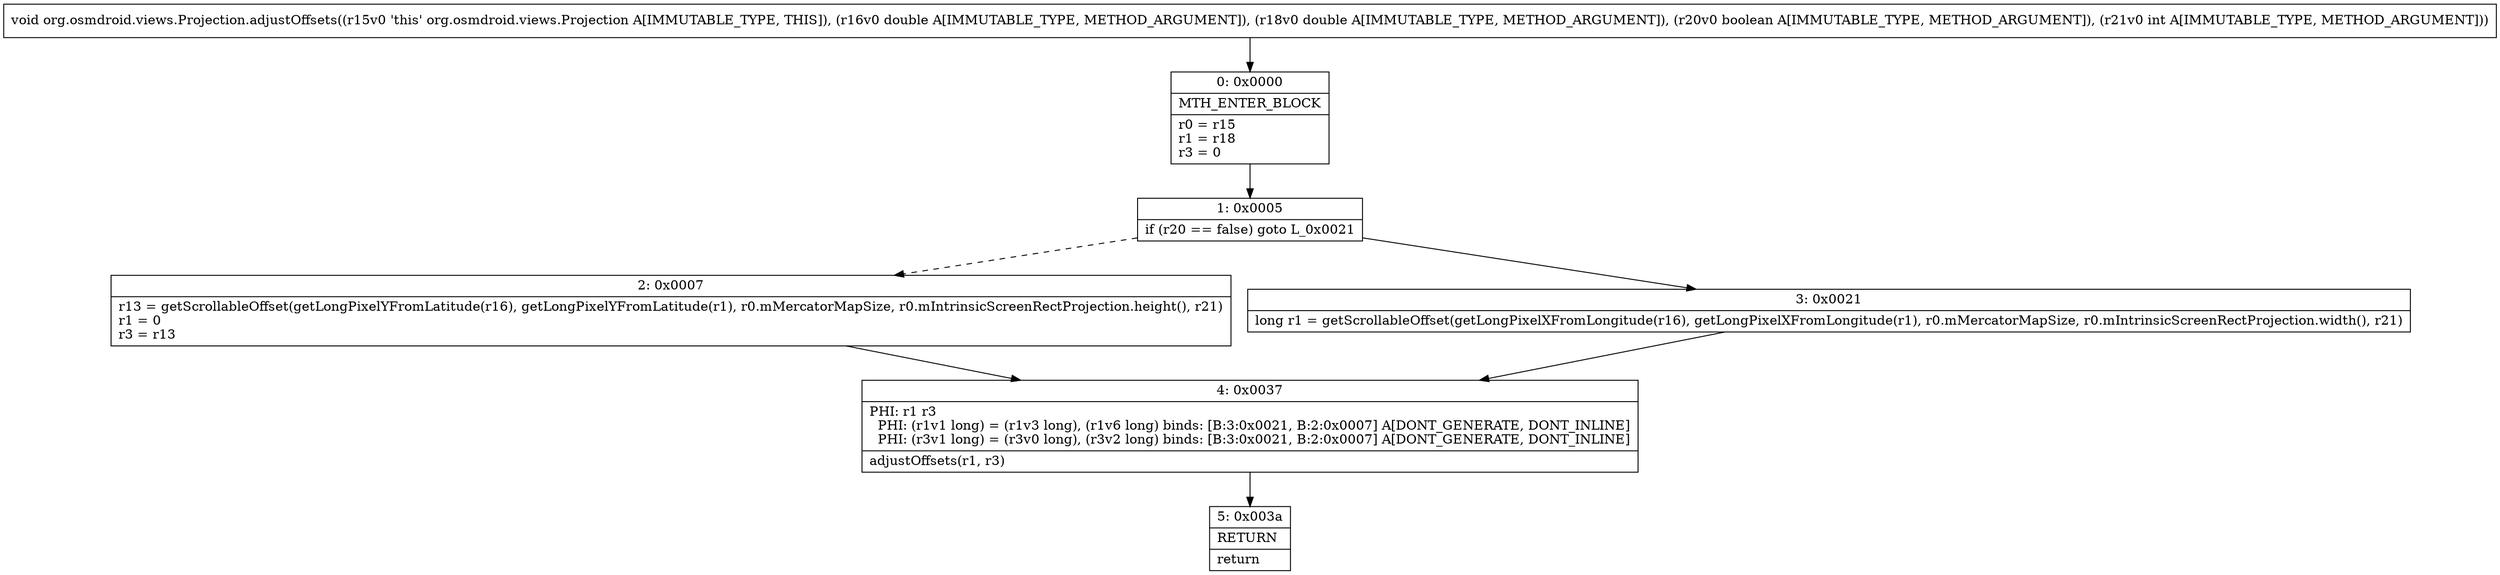 digraph "CFG fororg.osmdroid.views.Projection.adjustOffsets(DDZI)V" {
Node_0 [shape=record,label="{0\:\ 0x0000|MTH_ENTER_BLOCK\l|r0 = r15\lr1 = r18\lr3 = 0\l}"];
Node_1 [shape=record,label="{1\:\ 0x0005|if (r20 == false) goto L_0x0021\l}"];
Node_2 [shape=record,label="{2\:\ 0x0007|r13 = getScrollableOffset(getLongPixelYFromLatitude(r16), getLongPixelYFromLatitude(r1), r0.mMercatorMapSize, r0.mIntrinsicScreenRectProjection.height(), r21)\lr1 = 0\lr3 = r13\l}"];
Node_3 [shape=record,label="{3\:\ 0x0021|long r1 = getScrollableOffset(getLongPixelXFromLongitude(r16), getLongPixelXFromLongitude(r1), r0.mMercatorMapSize, r0.mIntrinsicScreenRectProjection.width(), r21)\l}"];
Node_4 [shape=record,label="{4\:\ 0x0037|PHI: r1 r3 \l  PHI: (r1v1 long) = (r1v3 long), (r1v6 long) binds: [B:3:0x0021, B:2:0x0007] A[DONT_GENERATE, DONT_INLINE]\l  PHI: (r3v1 long) = (r3v0 long), (r3v2 long) binds: [B:3:0x0021, B:2:0x0007] A[DONT_GENERATE, DONT_INLINE]\l|adjustOffsets(r1, r3)\l}"];
Node_5 [shape=record,label="{5\:\ 0x003a|RETURN\l|return\l}"];
MethodNode[shape=record,label="{void org.osmdroid.views.Projection.adjustOffsets((r15v0 'this' org.osmdroid.views.Projection A[IMMUTABLE_TYPE, THIS]), (r16v0 double A[IMMUTABLE_TYPE, METHOD_ARGUMENT]), (r18v0 double A[IMMUTABLE_TYPE, METHOD_ARGUMENT]), (r20v0 boolean A[IMMUTABLE_TYPE, METHOD_ARGUMENT]), (r21v0 int A[IMMUTABLE_TYPE, METHOD_ARGUMENT])) }"];
MethodNode -> Node_0;
Node_0 -> Node_1;
Node_1 -> Node_2[style=dashed];
Node_1 -> Node_3;
Node_2 -> Node_4;
Node_3 -> Node_4;
Node_4 -> Node_5;
}

